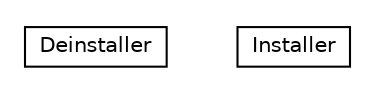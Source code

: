 #!/usr/local/bin/dot
#
# Class diagram 
# Generated by UMLGraph version R5_6-24-gf6e263 (http://www.umlgraph.org/)
#

digraph G {
	edge [fontname="Helvetica",fontsize=10,labelfontname="Helvetica",labelfontsize=10];
	node [fontname="Helvetica",fontsize=10,shape=plaintext];
	nodesep=0.25;
	ranksep=0.5;
	// org.universAAL.ucc.api.impl.Deinstaller
	c8207 [label=<<table title="org.universAAL.ucc.api.impl.Deinstaller" border="0" cellborder="1" cellspacing="0" cellpadding="2" port="p" href="./Deinstaller.html">
		<tr><td><table border="0" cellspacing="0" cellpadding="1">
<tr><td align="center" balign="center"> Deinstaller </td></tr>
		</table></td></tr>
		</table>>, URL="./Deinstaller.html", fontname="Helvetica", fontcolor="black", fontsize=10.0];
	// org.universAAL.ucc.api.impl.Installer
	c8208 [label=<<table title="org.universAAL.ucc.api.impl.Installer" border="0" cellborder="1" cellspacing="0" cellpadding="2" port="p" href="./Installer.html">
		<tr><td><table border="0" cellspacing="0" cellpadding="1">
<tr><td align="center" balign="center"> Installer </td></tr>
		</table></td></tr>
		</table>>, URL="./Installer.html", fontname="Helvetica", fontcolor="black", fontsize=10.0];
}

